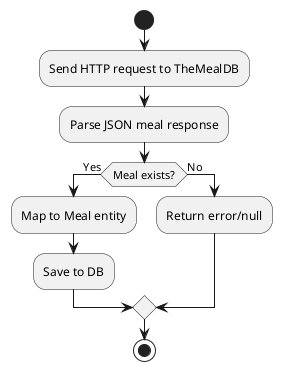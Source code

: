 @startuml
'https://plantuml.com/activity-diagram-beta
start
:Send HTTP request to TheMealDB;
:Parse JSON meal response;
if (Meal exists?) then (Yes)
  :Map to Meal entity;
  :Save to DB;
else (No)
  :Return error/null;
endif
stop
@enduml

//Fetch and save meal